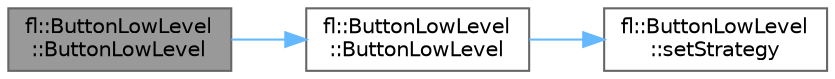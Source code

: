 digraph "fl::ButtonLowLevel::ButtonLowLevel"
{
 // INTERACTIVE_SVG=YES
 // LATEX_PDF_SIZE
  bgcolor="transparent";
  edge [fontname=Helvetica,fontsize=10,labelfontname=Helvetica,labelfontsize=10];
  node [fontname=Helvetica,fontsize=10,shape=box,height=0.2,width=0.4];
  rankdir="LR";
  Node1 [id="Node000001",label="fl::ButtonLowLevel\l::ButtonLowLevel",height=0.2,width=0.4,color="gray40", fillcolor="grey60", style="filled", fontcolor="black",tooltip=" "];
  Node1 -> Node2 [id="edge1_Node000001_Node000002",color="steelblue1",style="solid",tooltip=" "];
  Node2 [id="Node000002",label="fl::ButtonLowLevel\l::ButtonLowLevel",height=0.2,width=0.4,color="grey40", fillcolor="white", style="filled",URL="$dd/d6e/classfl_1_1_button_low_level_a717a49e6ba1f8ca270b7bcc51a31766c.html#a717a49e6ba1f8ca270b7bcc51a31766c",tooltip=" "];
  Node2 -> Node3 [id="edge2_Node000002_Node000003",color="steelblue1",style="solid",tooltip=" "];
  Node3 [id="Node000003",label="fl::ButtonLowLevel\l::setStrategy",height=0.2,width=0.4,color="grey40", fillcolor="white", style="filled",URL="$dd/d6e/classfl_1_1_button_low_level_a74ba011ded4beb169d145a0037fc7bbf.html#a74ba011ded4beb169d145a0037fc7bbf",tooltip=" "];
}
